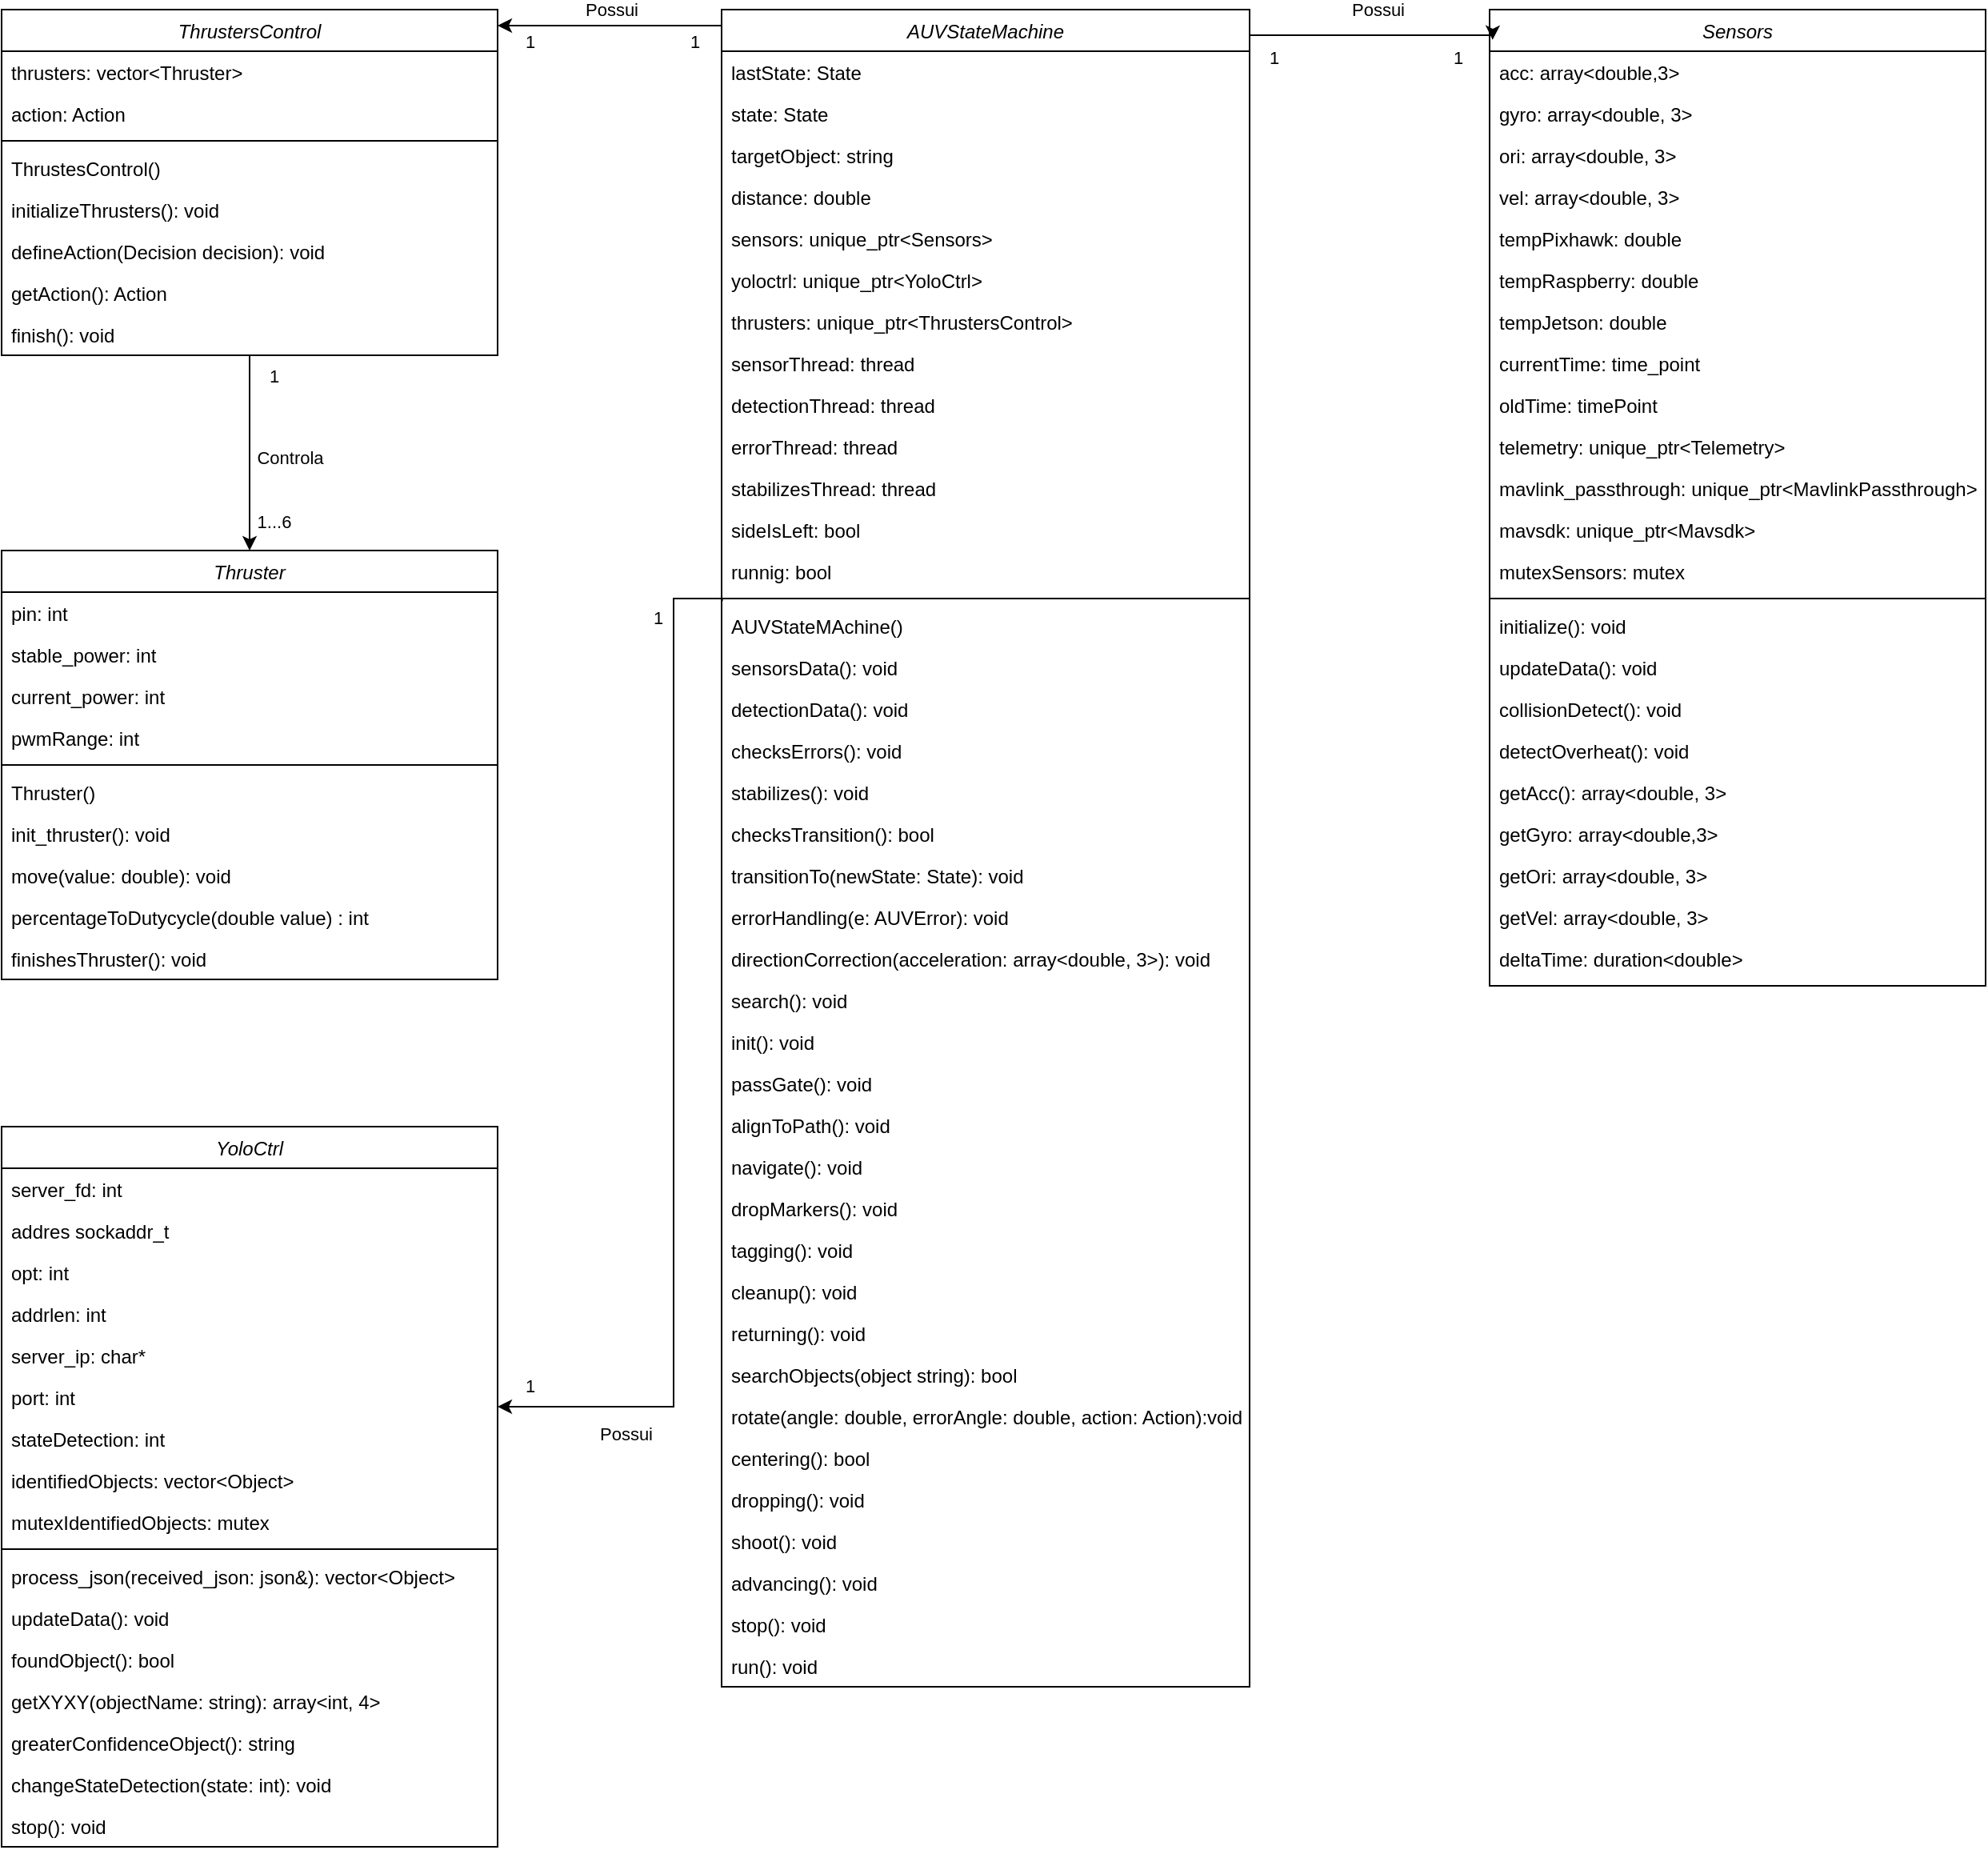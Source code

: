 <mxfile version="26.2.15">
  <diagram id="C5RBs43oDa-KdzZeNtuy" name="Page-1">
    <mxGraphModel dx="2574" dy="1162" grid="1" gridSize="10" guides="1" tooltips="1" connect="1" arrows="1" fold="1" page="1" pageScale="1" pageWidth="827" pageHeight="1169" math="0" shadow="0">
      <root>
        <mxCell id="WIyWlLk6GJQsqaUBKTNV-0" />
        <mxCell id="WIyWlLk6GJQsqaUBKTNV-1" parent="WIyWlLk6GJQsqaUBKTNV-0" />
        <mxCell id="ebI2x4qFgctwWanBgVVj-23" value="" style="edgeStyle=orthogonalEdgeStyle;rounded=0;orthogonalLoop=1;jettySize=auto;html=1;" parent="WIyWlLk6GJQsqaUBKTNV-1" source="zkfFHV4jXpPFQw0GAbJ--0" target="ebI2x4qFgctwWanBgVVj-1" edge="1">
          <mxGeometry relative="1" as="geometry">
            <Array as="points">
              <mxPoint x="160" y="130" />
              <mxPoint x="160" y="130" />
            </Array>
          </mxGeometry>
        </mxCell>
        <mxCell id="ebI2x4qFgctwWanBgVVj-61" value="1" style="edgeLabel;html=1;align=center;verticalAlign=middle;resizable=0;points=[];" parent="ebI2x4qFgctwWanBgVVj-23" vertex="1" connectable="0">
          <mxGeometry x="0.538" y="1" relative="1" as="geometry">
            <mxPoint x="-13" y="9" as="offset" />
          </mxGeometry>
        </mxCell>
        <mxCell id="ebI2x4qFgctwWanBgVVj-62" value="Possui" style="edgeLabel;html=1;align=center;verticalAlign=middle;resizable=0;points=[];" parent="ebI2x4qFgctwWanBgVVj-23" vertex="1" connectable="0">
          <mxGeometry x="-0.008" y="-3" relative="1" as="geometry">
            <mxPoint y="-7" as="offset" />
          </mxGeometry>
        </mxCell>
        <mxCell id="ebI2x4qFgctwWanBgVVj-63" value="1" style="edgeLabel;html=1;align=center;verticalAlign=middle;resizable=0;points=[];" parent="ebI2x4qFgctwWanBgVVj-23" vertex="1" connectable="0">
          <mxGeometry x="-0.748" y="2" relative="1" as="geometry">
            <mxPoint y="8" as="offset" />
          </mxGeometry>
        </mxCell>
        <mxCell id="ebI2x4qFgctwWanBgVVj-57" value="" style="edgeStyle=orthogonalEdgeStyle;rounded=0;orthogonalLoop=1;jettySize=auto;html=1;exitX=0.001;exitY=0.708;exitDx=0;exitDy=0;exitPerimeter=0;" parent="WIyWlLk6GJQsqaUBKTNV-1" source="zkfFHV4jXpPFQw0GAbJ--4" target="ebI2x4qFgctwWanBgVVj-35" edge="1">
          <mxGeometry relative="1" as="geometry">
            <mxPoint x="160" y="1070" as="sourcePoint" />
            <Array as="points">
              <mxPoint x="220" y="488" />
              <mxPoint x="190" y="488" />
              <mxPoint x="190" y="993" />
            </Array>
          </mxGeometry>
        </mxCell>
        <mxCell id="ebI2x4qFgctwWanBgVVj-71" value="Possui" style="edgeLabel;html=1;align=center;verticalAlign=middle;resizable=0;points=[];" parent="ebI2x4qFgctwWanBgVVj-57" vertex="1" connectable="0">
          <mxGeometry x="-0.067" y="2" relative="1" as="geometry">
            <mxPoint x="-32" y="252" as="offset" />
          </mxGeometry>
        </mxCell>
        <mxCell id="ebI2x4qFgctwWanBgVVj-72" value="1" style="edgeLabel;html=1;align=center;verticalAlign=middle;resizable=0;points=[];" parent="ebI2x4qFgctwWanBgVVj-57" vertex="1" connectable="0">
          <mxGeometry x="0.746" y="-2" relative="1" as="geometry">
            <mxPoint x="-62" y="-11" as="offset" />
          </mxGeometry>
        </mxCell>
        <mxCell id="ebI2x4qFgctwWanBgVVj-73" value="1" style="edgeLabel;html=1;align=center;verticalAlign=middle;resizable=0;points=[];" parent="ebI2x4qFgctwWanBgVVj-57" vertex="1" connectable="0">
          <mxGeometry x="-0.79" y="2" relative="1" as="geometry">
            <mxPoint x="-12" y="-24" as="offset" />
          </mxGeometry>
        </mxCell>
        <mxCell id="zkfFHV4jXpPFQw0GAbJ--0" value="AUVStateMachine" style="swimlane;fontStyle=2;align=center;verticalAlign=top;childLayout=stackLayout;horizontal=1;startSize=26;horizontalStack=0;resizeParent=1;resizeLast=0;collapsible=1;marginBottom=0;rounded=0;shadow=0;strokeWidth=1;" parent="WIyWlLk6GJQsqaUBKTNV-1" vertex="1">
          <mxGeometry x="220" y="120" width="330" height="1048" as="geometry">
            <mxRectangle x="220" y="120" width="160" height="26" as="alternateBounds" />
          </mxGeometry>
        </mxCell>
        <mxCell id="zkfFHV4jXpPFQw0GAbJ--1" value="lastState: State" style="text;align=left;verticalAlign=top;spacingLeft=4;spacingRight=4;overflow=hidden;rotatable=0;points=[[0,0.5],[1,0.5]];portConstraint=eastwest;" parent="zkfFHV4jXpPFQw0GAbJ--0" vertex="1">
          <mxGeometry y="26" width="330" height="26" as="geometry" />
        </mxCell>
        <mxCell id="zkfFHV4jXpPFQw0GAbJ--2" value="state: State" style="text;align=left;verticalAlign=top;spacingLeft=4;spacingRight=4;overflow=hidden;rotatable=0;points=[[0,0.5],[1,0.5]];portConstraint=eastwest;rounded=0;shadow=0;html=0;" parent="zkfFHV4jXpPFQw0GAbJ--0" vertex="1">
          <mxGeometry y="52" width="330" height="26" as="geometry" />
        </mxCell>
        <mxCell id="zkfFHV4jXpPFQw0GAbJ--3" value="targetObject: string" style="text;align=left;verticalAlign=top;spacingLeft=4;spacingRight=4;overflow=hidden;rotatable=0;points=[[0,0.5],[1,0.5]];portConstraint=eastwest;rounded=0;shadow=0;html=0;" parent="zkfFHV4jXpPFQw0GAbJ--0" vertex="1">
          <mxGeometry y="78" width="330" height="26" as="geometry" />
        </mxCell>
        <mxCell id="G3Oy-dpfTyaTn0ayx6UJ-1" value="distance: double" style="text;align=left;verticalAlign=top;spacingLeft=4;spacingRight=4;overflow=hidden;rotatable=0;points=[[0,0.5],[1,0.5]];portConstraint=eastwest;rounded=0;shadow=0;html=0;" parent="zkfFHV4jXpPFQw0GAbJ--0" vertex="1">
          <mxGeometry y="104" width="330" height="26" as="geometry" />
        </mxCell>
        <mxCell id="G3Oy-dpfTyaTn0ayx6UJ-2" value="sensors: unique_ptr&lt;Sensors&gt;" style="text;align=left;verticalAlign=top;spacingLeft=4;spacingRight=4;overflow=hidden;rotatable=0;points=[[0,0.5],[1,0.5]];portConstraint=eastwest;rounded=0;shadow=0;html=0;" parent="zkfFHV4jXpPFQw0GAbJ--0" vertex="1">
          <mxGeometry y="130" width="330" height="26" as="geometry" />
        </mxCell>
        <mxCell id="1hsObwtaQLXAqzyCAXtn-3" value="yoloctrl: unique_ptr&lt;YoloCtrl&gt;" style="text;align=left;verticalAlign=top;spacingLeft=4;spacingRight=4;overflow=hidden;rotatable=0;points=[[0,0.5],[1,0.5]];portConstraint=eastwest;rounded=0;shadow=0;html=0;" vertex="1" parent="zkfFHV4jXpPFQw0GAbJ--0">
          <mxGeometry y="156" width="330" height="26" as="geometry" />
        </mxCell>
        <mxCell id="G3Oy-dpfTyaTn0ayx6UJ-3" value="thrusters: unique_ptr&lt;ThrustersControl&gt;" style="text;align=left;verticalAlign=top;spacingLeft=4;spacingRight=4;overflow=hidden;rotatable=0;points=[[0,0.5],[1,0.5]];portConstraint=eastwest;rounded=0;shadow=0;html=0;" parent="zkfFHV4jXpPFQw0GAbJ--0" vertex="1">
          <mxGeometry y="182" width="330" height="26" as="geometry" />
        </mxCell>
        <mxCell id="G3Oy-dpfTyaTn0ayx6UJ-4" value="sensorThread: thread" style="text;align=left;verticalAlign=top;spacingLeft=4;spacingRight=4;overflow=hidden;rotatable=0;points=[[0,0.5],[1,0.5]];portConstraint=eastwest;rounded=0;shadow=0;html=0;" parent="zkfFHV4jXpPFQw0GAbJ--0" vertex="1">
          <mxGeometry y="208" width="330" height="26" as="geometry" />
        </mxCell>
        <mxCell id="1hsObwtaQLXAqzyCAXtn-4" value="detectionThread: thread" style="text;align=left;verticalAlign=top;spacingLeft=4;spacingRight=4;overflow=hidden;rotatable=0;points=[[0,0.5],[1,0.5]];portConstraint=eastwest;rounded=0;shadow=0;html=0;" vertex="1" parent="zkfFHV4jXpPFQw0GAbJ--0">
          <mxGeometry y="234" width="330" height="26" as="geometry" />
        </mxCell>
        <mxCell id="1hsObwtaQLXAqzyCAXtn-5" value="errorThread: thread" style="text;align=left;verticalAlign=top;spacingLeft=4;spacingRight=4;overflow=hidden;rotatable=0;points=[[0,0.5],[1,0.5]];portConstraint=eastwest;rounded=0;shadow=0;html=0;" vertex="1" parent="zkfFHV4jXpPFQw0GAbJ--0">
          <mxGeometry y="260" width="330" height="26" as="geometry" />
        </mxCell>
        <mxCell id="1hsObwtaQLXAqzyCAXtn-6" value="stabilizesThread: thread" style="text;align=left;verticalAlign=top;spacingLeft=4;spacingRight=4;overflow=hidden;rotatable=0;points=[[0,0.5],[1,0.5]];portConstraint=eastwest;rounded=0;shadow=0;html=0;" vertex="1" parent="zkfFHV4jXpPFQw0GAbJ--0">
          <mxGeometry y="286" width="330" height="26" as="geometry" />
        </mxCell>
        <mxCell id="1hsObwtaQLXAqzyCAXtn-7" value="sideIsLeft: bool" style="text;align=left;verticalAlign=top;spacingLeft=4;spacingRight=4;overflow=hidden;rotatable=0;points=[[0,0.5],[1,0.5]];portConstraint=eastwest;rounded=0;shadow=0;html=0;" vertex="1" parent="zkfFHV4jXpPFQw0GAbJ--0">
          <mxGeometry y="312" width="330" height="26" as="geometry" />
        </mxCell>
        <mxCell id="1hsObwtaQLXAqzyCAXtn-8" value="runnig: bool" style="text;align=left;verticalAlign=top;spacingLeft=4;spacingRight=4;overflow=hidden;rotatable=0;points=[[0,0.5],[1,0.5]];portConstraint=eastwest;rounded=0;shadow=0;html=0;" vertex="1" parent="zkfFHV4jXpPFQw0GAbJ--0">
          <mxGeometry y="338" width="330" height="26" as="geometry" />
        </mxCell>
        <mxCell id="zkfFHV4jXpPFQw0GAbJ--4" value="" style="line;html=1;strokeWidth=1;align=left;verticalAlign=middle;spacingTop=-1;spacingLeft=3;spacingRight=3;rotatable=0;labelPosition=right;points=[];portConstraint=eastwest;" parent="zkfFHV4jXpPFQw0GAbJ--0" vertex="1">
          <mxGeometry y="364" width="330" height="8" as="geometry" />
        </mxCell>
        <mxCell id="zkfFHV4jXpPFQw0GAbJ--5" value="AUVStateMAchine()" style="text;align=left;verticalAlign=top;spacingLeft=4;spacingRight=4;overflow=hidden;rotatable=0;points=[[0,0.5],[1,0.5]];portConstraint=eastwest;" parent="zkfFHV4jXpPFQw0GAbJ--0" vertex="1">
          <mxGeometry y="372" width="330" height="26" as="geometry" />
        </mxCell>
        <mxCell id="G3Oy-dpfTyaTn0ayx6UJ-5" value="sensorsData(): void" style="text;align=left;verticalAlign=top;spacingLeft=4;spacingRight=4;overflow=hidden;rotatable=0;points=[[0,0.5],[1,0.5]];portConstraint=eastwest;" parent="zkfFHV4jXpPFQw0GAbJ--0" vertex="1">
          <mxGeometry y="398" width="330" height="26" as="geometry" />
        </mxCell>
        <mxCell id="G3Oy-dpfTyaTn0ayx6UJ-7" value="detectionData(): void" style="text;align=left;verticalAlign=top;spacingLeft=4;spacingRight=4;overflow=hidden;rotatable=0;points=[[0,0.5],[1,0.5]];portConstraint=eastwest;" parent="zkfFHV4jXpPFQw0GAbJ--0" vertex="1">
          <mxGeometry y="424" width="330" height="26" as="geometry" />
        </mxCell>
        <mxCell id="G3Oy-dpfTyaTn0ayx6UJ-8" value="checksErrors(): void" style="text;align=left;verticalAlign=top;spacingLeft=4;spacingRight=4;overflow=hidden;rotatable=0;points=[[0,0.5],[1,0.5]];portConstraint=eastwest;" parent="zkfFHV4jXpPFQw0GAbJ--0" vertex="1">
          <mxGeometry y="450" width="330" height="26" as="geometry" />
        </mxCell>
        <mxCell id="G3Oy-dpfTyaTn0ayx6UJ-11" value="stabilizes(): void" style="text;align=left;verticalAlign=top;spacingLeft=4;spacingRight=4;overflow=hidden;rotatable=0;points=[[0,0.5],[1,0.5]];portConstraint=eastwest;" parent="zkfFHV4jXpPFQw0GAbJ--0" vertex="1">
          <mxGeometry y="476" width="330" height="26" as="geometry" />
        </mxCell>
        <mxCell id="G3Oy-dpfTyaTn0ayx6UJ-12" value="checksTransition(): bool" style="text;align=left;verticalAlign=top;spacingLeft=4;spacingRight=4;overflow=hidden;rotatable=0;points=[[0,0.5],[1,0.5]];portConstraint=eastwest;" parent="zkfFHV4jXpPFQw0GAbJ--0" vertex="1">
          <mxGeometry y="502" width="330" height="26" as="geometry" />
        </mxCell>
        <mxCell id="G3Oy-dpfTyaTn0ayx6UJ-6" value="transitionTo(newState: State): void" style="text;align=left;verticalAlign=top;spacingLeft=4;spacingRight=4;overflow=hidden;rotatable=0;points=[[0,0.5],[1,0.5]];portConstraint=eastwest;" parent="zkfFHV4jXpPFQw0GAbJ--0" vertex="1">
          <mxGeometry y="528" width="330" height="26" as="geometry" />
        </mxCell>
        <mxCell id="G3Oy-dpfTyaTn0ayx6UJ-9" value="errorHandling(e: AUVError): void" style="text;align=left;verticalAlign=top;spacingLeft=4;spacingRight=4;overflow=hidden;rotatable=0;points=[[0,0.5],[1,0.5]];portConstraint=eastwest;" parent="zkfFHV4jXpPFQw0GAbJ--0" vertex="1">
          <mxGeometry y="554" width="330" height="26" as="geometry" />
        </mxCell>
        <mxCell id="G3Oy-dpfTyaTn0ayx6UJ-10" value="directionCorrection(acceleration: array&lt;double, 3&gt;): void" style="text;align=left;verticalAlign=top;spacingLeft=4;spacingRight=4;overflow=hidden;rotatable=0;points=[[0,0.5],[1,0.5]];portConstraint=eastwest;" parent="zkfFHV4jXpPFQw0GAbJ--0" vertex="1">
          <mxGeometry y="580" width="330" height="26" as="geometry" />
        </mxCell>
        <mxCell id="G3Oy-dpfTyaTn0ayx6UJ-13" value="search(): void" style="text;align=left;verticalAlign=top;spacingLeft=4;spacingRight=4;overflow=hidden;rotatable=0;points=[[0,0.5],[1,0.5]];portConstraint=eastwest;" parent="zkfFHV4jXpPFQw0GAbJ--0" vertex="1">
          <mxGeometry y="606" width="330" height="26" as="geometry" />
        </mxCell>
        <mxCell id="G3Oy-dpfTyaTn0ayx6UJ-14" value="init(): void" style="text;align=left;verticalAlign=top;spacingLeft=4;spacingRight=4;overflow=hidden;rotatable=0;points=[[0,0.5],[1,0.5]];portConstraint=eastwest;" parent="zkfFHV4jXpPFQw0GAbJ--0" vertex="1">
          <mxGeometry y="632" width="330" height="26" as="geometry" />
        </mxCell>
        <mxCell id="G3Oy-dpfTyaTn0ayx6UJ-15" value="passGate(): void" style="text;align=left;verticalAlign=top;spacingLeft=4;spacingRight=4;overflow=hidden;rotatable=0;points=[[0,0.5],[1,0.5]];portConstraint=eastwest;" parent="zkfFHV4jXpPFQw0GAbJ--0" vertex="1">
          <mxGeometry y="658" width="330" height="26" as="geometry" />
        </mxCell>
        <mxCell id="G3Oy-dpfTyaTn0ayx6UJ-16" value="alignToPath(): void" style="text;align=left;verticalAlign=top;spacingLeft=4;spacingRight=4;overflow=hidden;rotatable=0;points=[[0,0.5],[1,0.5]];portConstraint=eastwest;" parent="zkfFHV4jXpPFQw0GAbJ--0" vertex="1">
          <mxGeometry y="684" width="330" height="26" as="geometry" />
        </mxCell>
        <mxCell id="1hsObwtaQLXAqzyCAXtn-9" value="navigate(): void" style="text;align=left;verticalAlign=top;spacingLeft=4;spacingRight=4;overflow=hidden;rotatable=0;points=[[0,0.5],[1,0.5]];portConstraint=eastwest;" vertex="1" parent="zkfFHV4jXpPFQw0GAbJ--0">
          <mxGeometry y="710" width="330" height="26" as="geometry" />
        </mxCell>
        <mxCell id="1hsObwtaQLXAqzyCAXtn-10" value="dropMarkers(): void" style="text;align=left;verticalAlign=top;spacingLeft=4;spacingRight=4;overflow=hidden;rotatable=0;points=[[0,0.5],[1,0.5]];portConstraint=eastwest;" vertex="1" parent="zkfFHV4jXpPFQw0GAbJ--0">
          <mxGeometry y="736" width="330" height="26" as="geometry" />
        </mxCell>
        <mxCell id="1hsObwtaQLXAqzyCAXtn-11" value="tagging(): void" style="text;align=left;verticalAlign=top;spacingLeft=4;spacingRight=4;overflow=hidden;rotatable=0;points=[[0,0.5],[1,0.5]];portConstraint=eastwest;" vertex="1" parent="zkfFHV4jXpPFQw0GAbJ--0">
          <mxGeometry y="762" width="330" height="26" as="geometry" />
        </mxCell>
        <mxCell id="1hsObwtaQLXAqzyCAXtn-12" value="cleanup(): void" style="text;align=left;verticalAlign=top;spacingLeft=4;spacingRight=4;overflow=hidden;rotatable=0;points=[[0,0.5],[1,0.5]];portConstraint=eastwest;" vertex="1" parent="zkfFHV4jXpPFQw0GAbJ--0">
          <mxGeometry y="788" width="330" height="26" as="geometry" />
        </mxCell>
        <mxCell id="1hsObwtaQLXAqzyCAXtn-13" value="returning(): void" style="text;align=left;verticalAlign=top;spacingLeft=4;spacingRight=4;overflow=hidden;rotatable=0;points=[[0,0.5],[1,0.5]];portConstraint=eastwest;" vertex="1" parent="zkfFHV4jXpPFQw0GAbJ--0">
          <mxGeometry y="814" width="330" height="26" as="geometry" />
        </mxCell>
        <mxCell id="1hsObwtaQLXAqzyCAXtn-14" value="searchObjects(object string): bool" style="text;align=left;verticalAlign=top;spacingLeft=4;spacingRight=4;overflow=hidden;rotatable=0;points=[[0,0.5],[1,0.5]];portConstraint=eastwest;" vertex="1" parent="zkfFHV4jXpPFQw0GAbJ--0">
          <mxGeometry y="840" width="330" height="26" as="geometry" />
        </mxCell>
        <mxCell id="1hsObwtaQLXAqzyCAXtn-15" value="rotate(angle: double, errorAngle: double, action: Action):void" style="text;align=left;verticalAlign=top;spacingLeft=4;spacingRight=4;overflow=hidden;rotatable=0;points=[[0,0.5],[1,0.5]];portConstraint=eastwest;" vertex="1" parent="zkfFHV4jXpPFQw0GAbJ--0">
          <mxGeometry y="866" width="330" height="26" as="geometry" />
        </mxCell>
        <mxCell id="1hsObwtaQLXAqzyCAXtn-16" value="centering(): bool" style="text;align=left;verticalAlign=top;spacingLeft=4;spacingRight=4;overflow=hidden;rotatable=0;points=[[0,0.5],[1,0.5]];portConstraint=eastwest;" vertex="1" parent="zkfFHV4jXpPFQw0GAbJ--0">
          <mxGeometry y="892" width="330" height="26" as="geometry" />
        </mxCell>
        <mxCell id="1hsObwtaQLXAqzyCAXtn-17" value="dropping(): void" style="text;align=left;verticalAlign=top;spacingLeft=4;spacingRight=4;overflow=hidden;rotatable=0;points=[[0,0.5],[1,0.5]];portConstraint=eastwest;" vertex="1" parent="zkfFHV4jXpPFQw0GAbJ--0">
          <mxGeometry y="918" width="330" height="26" as="geometry" />
        </mxCell>
        <mxCell id="1hsObwtaQLXAqzyCAXtn-18" value="shoot(): void" style="text;align=left;verticalAlign=top;spacingLeft=4;spacingRight=4;overflow=hidden;rotatable=0;points=[[0,0.5],[1,0.5]];portConstraint=eastwest;" vertex="1" parent="zkfFHV4jXpPFQw0GAbJ--0">
          <mxGeometry y="944" width="330" height="26" as="geometry" />
        </mxCell>
        <mxCell id="1hsObwtaQLXAqzyCAXtn-19" value="advancing(): void" style="text;align=left;verticalAlign=top;spacingLeft=4;spacingRight=4;overflow=hidden;rotatable=0;points=[[0,0.5],[1,0.5]];portConstraint=eastwest;" vertex="1" parent="zkfFHV4jXpPFQw0GAbJ--0">
          <mxGeometry y="970" width="330" height="26" as="geometry" />
        </mxCell>
        <mxCell id="1hsObwtaQLXAqzyCAXtn-20" value="stop(): void" style="text;align=left;verticalAlign=top;spacingLeft=4;spacingRight=4;overflow=hidden;rotatable=0;points=[[0,0.5],[1,0.5]];portConstraint=eastwest;" vertex="1" parent="zkfFHV4jXpPFQw0GAbJ--0">
          <mxGeometry y="996" width="330" height="26" as="geometry" />
        </mxCell>
        <mxCell id="1hsObwtaQLXAqzyCAXtn-21" value="run(): void" style="text;align=left;verticalAlign=top;spacingLeft=4;spacingRight=4;overflow=hidden;rotatable=0;points=[[0,0.5],[1,0.5]];portConstraint=eastwest;" vertex="1" parent="zkfFHV4jXpPFQw0GAbJ--0">
          <mxGeometry y="1022" width="330" height="26" as="geometry" />
        </mxCell>
        <mxCell id="G3Oy-dpfTyaTn0ayx6UJ-17" value="Sensors" style="swimlane;fontStyle=2;align=center;verticalAlign=top;childLayout=stackLayout;horizontal=1;startSize=26;horizontalStack=0;resizeParent=1;resizeLast=0;collapsible=1;marginBottom=0;rounded=0;shadow=0;strokeWidth=1;" parent="WIyWlLk6GJQsqaUBKTNV-1" vertex="1">
          <mxGeometry x="700" y="120" width="310" height="610" as="geometry">
            <mxRectangle x="220" y="120" width="160" height="26" as="alternateBounds" />
          </mxGeometry>
        </mxCell>
        <mxCell id="G3Oy-dpfTyaTn0ayx6UJ-18" value="acc: array&lt;double,3&gt;" style="text;align=left;verticalAlign=top;spacingLeft=4;spacingRight=4;overflow=hidden;rotatable=0;points=[[0,0.5],[1,0.5]];portConstraint=eastwest;" parent="G3Oy-dpfTyaTn0ayx6UJ-17" vertex="1">
          <mxGeometry y="26" width="310" height="26" as="geometry" />
        </mxCell>
        <mxCell id="G3Oy-dpfTyaTn0ayx6UJ-19" value="gyro: array&lt;double, 3&gt;" style="text;align=left;verticalAlign=top;spacingLeft=4;spacingRight=4;overflow=hidden;rotatable=0;points=[[0,0.5],[1,0.5]];portConstraint=eastwest;rounded=0;shadow=0;html=0;" parent="G3Oy-dpfTyaTn0ayx6UJ-17" vertex="1">
          <mxGeometry y="52" width="310" height="26" as="geometry" />
        </mxCell>
        <mxCell id="G3Oy-dpfTyaTn0ayx6UJ-20" value="ori: array&lt;double, 3&gt;" style="text;align=left;verticalAlign=top;spacingLeft=4;spacingRight=4;overflow=hidden;rotatable=0;points=[[0,0.5],[1,0.5]];portConstraint=eastwest;rounded=0;shadow=0;html=0;" parent="G3Oy-dpfTyaTn0ayx6UJ-17" vertex="1">
          <mxGeometry y="78" width="310" height="26" as="geometry" />
        </mxCell>
        <mxCell id="G3Oy-dpfTyaTn0ayx6UJ-21" value="vel: array&lt;double, 3&gt;" style="text;align=left;verticalAlign=top;spacingLeft=4;spacingRight=4;overflow=hidden;rotatable=0;points=[[0,0.5],[1,0.5]];portConstraint=eastwest;rounded=0;shadow=0;html=0;" parent="G3Oy-dpfTyaTn0ayx6UJ-17" vertex="1">
          <mxGeometry y="104" width="310" height="26" as="geometry" />
        </mxCell>
        <mxCell id="G3Oy-dpfTyaTn0ayx6UJ-22" value="tempPixhawk: double" style="text;align=left;verticalAlign=top;spacingLeft=4;spacingRight=4;overflow=hidden;rotatable=0;points=[[0,0.5],[1,0.5]];portConstraint=eastwest;rounded=0;shadow=0;html=0;" parent="G3Oy-dpfTyaTn0ayx6UJ-17" vertex="1">
          <mxGeometry y="130" width="310" height="26" as="geometry" />
        </mxCell>
        <mxCell id="G3Oy-dpfTyaTn0ayx6UJ-23" value="tempRaspberry: double" style="text;align=left;verticalAlign=top;spacingLeft=4;spacingRight=4;overflow=hidden;rotatable=0;points=[[0,0.5],[1,0.5]];portConstraint=eastwest;rounded=0;shadow=0;html=0;" parent="G3Oy-dpfTyaTn0ayx6UJ-17" vertex="1">
          <mxGeometry y="156" width="310" height="26" as="geometry" />
        </mxCell>
        <mxCell id="G3Oy-dpfTyaTn0ayx6UJ-24" value="tempJetson: double" style="text;align=left;verticalAlign=top;spacingLeft=4;spacingRight=4;overflow=hidden;rotatable=0;points=[[0,0.5],[1,0.5]];portConstraint=eastwest;rounded=0;shadow=0;html=0;" parent="G3Oy-dpfTyaTn0ayx6UJ-17" vertex="1">
          <mxGeometry y="182" width="310" height="26" as="geometry" />
        </mxCell>
        <mxCell id="G3Oy-dpfTyaTn0ayx6UJ-39" value="currentTime: time_point" style="text;align=left;verticalAlign=top;spacingLeft=4;spacingRight=4;overflow=hidden;rotatable=0;points=[[0,0.5],[1,0.5]];portConstraint=eastwest;rounded=0;shadow=0;html=0;" parent="G3Oy-dpfTyaTn0ayx6UJ-17" vertex="1">
          <mxGeometry y="208" width="310" height="26" as="geometry" />
        </mxCell>
        <mxCell id="G3Oy-dpfTyaTn0ayx6UJ-40" value="oldTime: timePoint" style="text;align=left;verticalAlign=top;spacingLeft=4;spacingRight=4;overflow=hidden;rotatable=0;points=[[0,0.5],[1,0.5]];portConstraint=eastwest;rounded=0;shadow=0;html=0;" parent="G3Oy-dpfTyaTn0ayx6UJ-17" vertex="1">
          <mxGeometry y="234" width="310" height="26" as="geometry" />
        </mxCell>
        <mxCell id="1hsObwtaQLXAqzyCAXtn-27" value="telemetry: unique_ptr&lt;Telemetry&gt;" style="text;align=left;verticalAlign=top;spacingLeft=4;spacingRight=4;overflow=hidden;rotatable=0;points=[[0,0.5],[1,0.5]];portConstraint=eastwest;rounded=0;shadow=0;html=0;" vertex="1" parent="G3Oy-dpfTyaTn0ayx6UJ-17">
          <mxGeometry y="260" width="310" height="26" as="geometry" />
        </mxCell>
        <mxCell id="1hsObwtaQLXAqzyCAXtn-28" value="mavlink_passthrough: unique_ptr&lt;MavlinkPassthrough&gt;" style="text;align=left;verticalAlign=top;spacingLeft=4;spacingRight=4;overflow=hidden;rotatable=0;points=[[0,0.5],[1,0.5]];portConstraint=eastwest;rounded=0;shadow=0;html=0;" vertex="1" parent="G3Oy-dpfTyaTn0ayx6UJ-17">
          <mxGeometry y="286" width="310" height="26" as="geometry" />
        </mxCell>
        <mxCell id="1hsObwtaQLXAqzyCAXtn-29" value="mavsdk: unique_ptr&lt;Mavsdk&gt;" style="text;align=left;verticalAlign=top;spacingLeft=4;spacingRight=4;overflow=hidden;rotatable=0;points=[[0,0.5],[1,0.5]];portConstraint=eastwest;rounded=0;shadow=0;html=0;" vertex="1" parent="G3Oy-dpfTyaTn0ayx6UJ-17">
          <mxGeometry y="312" width="310" height="26" as="geometry" />
        </mxCell>
        <mxCell id="1hsObwtaQLXAqzyCAXtn-30" value="mutexSensors: mutex" style="text;align=left;verticalAlign=top;spacingLeft=4;spacingRight=4;overflow=hidden;rotatable=0;points=[[0,0.5],[1,0.5]];portConstraint=eastwest;rounded=0;shadow=0;html=0;" vertex="1" parent="G3Oy-dpfTyaTn0ayx6UJ-17">
          <mxGeometry y="338" width="310" height="26" as="geometry" />
        </mxCell>
        <mxCell id="G3Oy-dpfTyaTn0ayx6UJ-25" value="" style="line;html=1;strokeWidth=1;align=left;verticalAlign=middle;spacingTop=-1;spacingLeft=3;spacingRight=3;rotatable=0;labelPosition=right;points=[];portConstraint=eastwest;" parent="G3Oy-dpfTyaTn0ayx6UJ-17" vertex="1">
          <mxGeometry y="364" width="310" height="8" as="geometry" />
        </mxCell>
        <mxCell id="G3Oy-dpfTyaTn0ayx6UJ-26" value="initialize(): void" style="text;align=left;verticalAlign=top;spacingLeft=4;spacingRight=4;overflow=hidden;rotatable=0;points=[[0,0.5],[1,0.5]];portConstraint=eastwest;" parent="G3Oy-dpfTyaTn0ayx6UJ-17" vertex="1">
          <mxGeometry y="372" width="310" height="26" as="geometry" />
        </mxCell>
        <mxCell id="G3Oy-dpfTyaTn0ayx6UJ-27" value="updateData(): void" style="text;align=left;verticalAlign=top;spacingLeft=4;spacingRight=4;overflow=hidden;rotatable=0;points=[[0,0.5],[1,0.5]];portConstraint=eastwest;" parent="G3Oy-dpfTyaTn0ayx6UJ-17" vertex="1">
          <mxGeometry y="398" width="310" height="26" as="geometry" />
        </mxCell>
        <mxCell id="G3Oy-dpfTyaTn0ayx6UJ-28" value="collisionDetect(): void" style="text;align=left;verticalAlign=top;spacingLeft=4;spacingRight=4;overflow=hidden;rotatable=0;points=[[0,0.5],[1,0.5]];portConstraint=eastwest;" parent="G3Oy-dpfTyaTn0ayx6UJ-17" vertex="1">
          <mxGeometry y="424" width="310" height="26" as="geometry" />
        </mxCell>
        <mxCell id="G3Oy-dpfTyaTn0ayx6UJ-29" value="detectOverheat(): void" style="text;align=left;verticalAlign=top;spacingLeft=4;spacingRight=4;overflow=hidden;rotatable=0;points=[[0,0.5],[1,0.5]];portConstraint=eastwest;" parent="G3Oy-dpfTyaTn0ayx6UJ-17" vertex="1">
          <mxGeometry y="450" width="310" height="26" as="geometry" />
        </mxCell>
        <mxCell id="G3Oy-dpfTyaTn0ayx6UJ-30" value="getAcc(): array&lt;double, 3&gt;" style="text;align=left;verticalAlign=top;spacingLeft=4;spacingRight=4;overflow=hidden;rotatable=0;points=[[0,0.5],[1,0.5]];portConstraint=eastwest;" parent="G3Oy-dpfTyaTn0ayx6UJ-17" vertex="1">
          <mxGeometry y="476" width="310" height="26" as="geometry" />
        </mxCell>
        <mxCell id="G3Oy-dpfTyaTn0ayx6UJ-31" value="getGyro: array&lt;double,3&gt;" style="text;align=left;verticalAlign=top;spacingLeft=4;spacingRight=4;overflow=hidden;rotatable=0;points=[[0,0.5],[1,0.5]];portConstraint=eastwest;" parent="G3Oy-dpfTyaTn0ayx6UJ-17" vertex="1">
          <mxGeometry y="502" width="310" height="26" as="geometry" />
        </mxCell>
        <mxCell id="G3Oy-dpfTyaTn0ayx6UJ-32" value="getOri: array&lt;double, 3&gt;" style="text;align=left;verticalAlign=top;spacingLeft=4;spacingRight=4;overflow=hidden;rotatable=0;points=[[0,0.5],[1,0.5]];portConstraint=eastwest;" parent="G3Oy-dpfTyaTn0ayx6UJ-17" vertex="1">
          <mxGeometry y="528" width="310" height="26" as="geometry" />
        </mxCell>
        <mxCell id="G3Oy-dpfTyaTn0ayx6UJ-33" value="getVel: array&lt;double, 3&gt;" style="text;align=left;verticalAlign=top;spacingLeft=4;spacingRight=4;overflow=hidden;rotatable=0;points=[[0,0.5],[1,0.5]];portConstraint=eastwest;" parent="G3Oy-dpfTyaTn0ayx6UJ-17" vertex="1">
          <mxGeometry y="554" width="310" height="26" as="geometry" />
        </mxCell>
        <mxCell id="G3Oy-dpfTyaTn0ayx6UJ-34" value="deltaTime: duration&lt;double&gt;" style="text;align=left;verticalAlign=top;spacingLeft=4;spacingRight=4;overflow=hidden;rotatable=0;points=[[0,0.5],[1,0.5]];portConstraint=eastwest;" parent="G3Oy-dpfTyaTn0ayx6UJ-17" vertex="1">
          <mxGeometry y="580" width="310" height="26" as="geometry" />
        </mxCell>
        <mxCell id="ebI2x4qFgctwWanBgVVj-31" value="" style="edgeStyle=orthogonalEdgeStyle;rounded=0;orthogonalLoop=1;jettySize=auto;html=1;" parent="WIyWlLk6GJQsqaUBKTNV-1" source="ebI2x4qFgctwWanBgVVj-1" target="ebI2x4qFgctwWanBgVVj-24" edge="1">
          <mxGeometry relative="1" as="geometry" />
        </mxCell>
        <mxCell id="ebI2x4qFgctwWanBgVVj-64" value="Controla" style="edgeLabel;html=1;align=center;verticalAlign=middle;resizable=0;points=[];" parent="ebI2x4qFgctwWanBgVVj-31" vertex="1" connectable="0">
          <mxGeometry x="-0.065" y="4" relative="1" as="geometry">
            <mxPoint x="21" y="7" as="offset" />
          </mxGeometry>
        </mxCell>
        <mxCell id="ebI2x4qFgctwWanBgVVj-66" value="1...6" style="edgeLabel;html=1;align=center;verticalAlign=middle;resizable=0;points=[];" parent="ebI2x4qFgctwWanBgVVj-31" vertex="1" connectable="0">
          <mxGeometry x="0.574" relative="1" as="geometry">
            <mxPoint x="15" y="8" as="offset" />
          </mxGeometry>
        </mxCell>
        <mxCell id="ebI2x4qFgctwWanBgVVj-67" value="1" style="edgeLabel;html=1;align=center;verticalAlign=middle;resizable=0;points=[];" parent="ebI2x4qFgctwWanBgVVj-31" vertex="1" connectable="0">
          <mxGeometry x="-0.79" y="-1" relative="1" as="geometry">
            <mxPoint x="16" as="offset" />
          </mxGeometry>
        </mxCell>
        <mxCell id="ebI2x4qFgctwWanBgVVj-1" value="ThrustersControl" style="swimlane;fontStyle=2;align=center;verticalAlign=top;childLayout=stackLayout;horizontal=1;startSize=26;horizontalStack=0;resizeParent=1;resizeLast=0;collapsible=1;marginBottom=0;rounded=0;shadow=0;strokeWidth=1;" parent="WIyWlLk6GJQsqaUBKTNV-1" vertex="1">
          <mxGeometry x="-230" y="120" width="310" height="216" as="geometry">
            <mxRectangle x="220" y="120" width="160" height="26" as="alternateBounds" />
          </mxGeometry>
        </mxCell>
        <mxCell id="ebI2x4qFgctwWanBgVVj-2" value="thrusters: vector&lt;Thruster&gt;" style="text;align=left;verticalAlign=top;spacingLeft=4;spacingRight=4;overflow=hidden;rotatable=0;points=[[0,0.5],[1,0.5]];portConstraint=eastwest;" parent="ebI2x4qFgctwWanBgVVj-1" vertex="1">
          <mxGeometry y="26" width="310" height="26" as="geometry" />
        </mxCell>
        <mxCell id="ebI2x4qFgctwWanBgVVj-3" value="action: Action" style="text;align=left;verticalAlign=top;spacingLeft=4;spacingRight=4;overflow=hidden;rotatable=0;points=[[0,0.5],[1,0.5]];portConstraint=eastwest;rounded=0;shadow=0;html=0;" parent="ebI2x4qFgctwWanBgVVj-1" vertex="1">
          <mxGeometry y="52" width="310" height="26" as="geometry" />
        </mxCell>
        <mxCell id="ebI2x4qFgctwWanBgVVj-9" value="" style="line;html=1;strokeWidth=1;align=left;verticalAlign=middle;spacingTop=-1;spacingLeft=3;spacingRight=3;rotatable=0;labelPosition=right;points=[];portConstraint=eastwest;" parent="ebI2x4qFgctwWanBgVVj-1" vertex="1">
          <mxGeometry y="78" width="310" height="8" as="geometry" />
        </mxCell>
        <mxCell id="ebI2x4qFgctwWanBgVVj-10" value="ThrustesControl()" style="text;align=left;verticalAlign=top;spacingLeft=4;spacingRight=4;overflow=hidden;rotatable=0;points=[[0,0.5],[1,0.5]];portConstraint=eastwest;" parent="ebI2x4qFgctwWanBgVVj-1" vertex="1">
          <mxGeometry y="86" width="310" height="26" as="geometry" />
        </mxCell>
        <mxCell id="ebI2x4qFgctwWanBgVVj-11" value="initializeThrusters(): void" style="text;align=left;verticalAlign=top;spacingLeft=4;spacingRight=4;overflow=hidden;rotatable=0;points=[[0,0.5],[1,0.5]];portConstraint=eastwest;" parent="ebI2x4qFgctwWanBgVVj-1" vertex="1">
          <mxGeometry y="112" width="310" height="26" as="geometry" />
        </mxCell>
        <mxCell id="ebI2x4qFgctwWanBgVVj-12" value="defineAction(Decision decision): void" style="text;align=left;verticalAlign=top;spacingLeft=4;spacingRight=4;overflow=hidden;rotatable=0;points=[[0,0.5],[1,0.5]];portConstraint=eastwest;" parent="ebI2x4qFgctwWanBgVVj-1" vertex="1">
          <mxGeometry y="138" width="310" height="26" as="geometry" />
        </mxCell>
        <mxCell id="1hsObwtaQLXAqzyCAXtn-0" value="getAction(): Action" style="text;align=left;verticalAlign=top;spacingLeft=4;spacingRight=4;overflow=hidden;rotatable=0;points=[[0,0.5],[1,0.5]];portConstraint=eastwest;" vertex="1" parent="ebI2x4qFgctwWanBgVVj-1">
          <mxGeometry y="164" width="310" height="26" as="geometry" />
        </mxCell>
        <mxCell id="1hsObwtaQLXAqzyCAXtn-1" value="finish(): void" style="text;align=left;verticalAlign=top;spacingLeft=4;spacingRight=4;overflow=hidden;rotatable=0;points=[[0,0.5],[1,0.5]];portConstraint=eastwest;" vertex="1" parent="ebI2x4qFgctwWanBgVVj-1">
          <mxGeometry y="190" width="310" height="26" as="geometry" />
        </mxCell>
        <mxCell id="ebI2x4qFgctwWanBgVVj-24" value="Thruster" style="swimlane;fontStyle=2;align=center;verticalAlign=top;childLayout=stackLayout;horizontal=1;startSize=26;horizontalStack=0;resizeParent=1;resizeLast=0;collapsible=1;marginBottom=0;rounded=0;shadow=0;strokeWidth=1;" parent="WIyWlLk6GJQsqaUBKTNV-1" vertex="1">
          <mxGeometry x="-230" y="458" width="310" height="268" as="geometry">
            <mxRectangle x="220" y="120" width="160" height="26" as="alternateBounds" />
          </mxGeometry>
        </mxCell>
        <mxCell id="ebI2x4qFgctwWanBgVVj-25" value="pin: int" style="text;align=left;verticalAlign=top;spacingLeft=4;spacingRight=4;overflow=hidden;rotatable=0;points=[[0,0.5],[1,0.5]];portConstraint=eastwest;" parent="ebI2x4qFgctwWanBgVVj-24" vertex="1">
          <mxGeometry y="26" width="310" height="26" as="geometry" />
        </mxCell>
        <mxCell id="ebI2x4qFgctwWanBgVVj-26" value="stable_power: int" style="text;align=left;verticalAlign=top;spacingLeft=4;spacingRight=4;overflow=hidden;rotatable=0;points=[[0,0.5],[1,0.5]];portConstraint=eastwest;rounded=0;shadow=0;html=0;" parent="ebI2x4qFgctwWanBgVVj-24" vertex="1">
          <mxGeometry y="52" width="310" height="26" as="geometry" />
        </mxCell>
        <mxCell id="ebI2x4qFgctwWanBgVVj-32" value="current_power: int" style="text;align=left;verticalAlign=top;spacingLeft=4;spacingRight=4;overflow=hidden;rotatable=0;points=[[0,0.5],[1,0.5]];portConstraint=eastwest;rounded=0;shadow=0;html=0;" parent="ebI2x4qFgctwWanBgVVj-24" vertex="1">
          <mxGeometry y="78" width="310" height="26" as="geometry" />
        </mxCell>
        <mxCell id="ebI2x4qFgctwWanBgVVj-33" value="pwmRange: int" style="text;align=left;verticalAlign=top;spacingLeft=4;spacingRight=4;overflow=hidden;rotatable=0;points=[[0,0.5],[1,0.5]];portConstraint=eastwest;rounded=0;shadow=0;html=0;" parent="ebI2x4qFgctwWanBgVVj-24" vertex="1">
          <mxGeometry y="104" width="310" height="26" as="geometry" />
        </mxCell>
        <mxCell id="ebI2x4qFgctwWanBgVVj-27" value="" style="line;html=1;strokeWidth=1;align=left;verticalAlign=middle;spacingTop=-1;spacingLeft=3;spacingRight=3;rotatable=0;labelPosition=right;points=[];portConstraint=eastwest;" parent="ebI2x4qFgctwWanBgVVj-24" vertex="1">
          <mxGeometry y="130" width="310" height="8" as="geometry" />
        </mxCell>
        <mxCell id="1hsObwtaQLXAqzyCAXtn-2" value="Thruster()" style="text;align=left;verticalAlign=top;spacingLeft=4;spacingRight=4;overflow=hidden;rotatable=0;points=[[0,0.5],[1,0.5]];portConstraint=eastwest;" vertex="1" parent="ebI2x4qFgctwWanBgVVj-24">
          <mxGeometry y="138" width="310" height="26" as="geometry" />
        </mxCell>
        <mxCell id="ebI2x4qFgctwWanBgVVj-28" value="init_thruster(): void" style="text;align=left;verticalAlign=top;spacingLeft=4;spacingRight=4;overflow=hidden;rotatable=0;points=[[0,0.5],[1,0.5]];portConstraint=eastwest;" parent="ebI2x4qFgctwWanBgVVj-24" vertex="1">
          <mxGeometry y="164" width="310" height="26" as="geometry" />
        </mxCell>
        <mxCell id="ebI2x4qFgctwWanBgVVj-29" value="move(value: double): void" style="text;align=left;verticalAlign=top;spacingLeft=4;spacingRight=4;overflow=hidden;rotatable=0;points=[[0,0.5],[1,0.5]];portConstraint=eastwest;" parent="ebI2x4qFgctwWanBgVVj-24" vertex="1">
          <mxGeometry y="190" width="310" height="26" as="geometry" />
        </mxCell>
        <mxCell id="ebI2x4qFgctwWanBgVVj-30" value="percentageToDutycycle(double value) : int" style="text;align=left;verticalAlign=top;spacingLeft=4;spacingRight=4;overflow=hidden;rotatable=0;points=[[0,0.5],[1,0.5]];portConstraint=eastwest;" parent="ebI2x4qFgctwWanBgVVj-24" vertex="1">
          <mxGeometry y="216" width="310" height="26" as="geometry" />
        </mxCell>
        <mxCell id="ebI2x4qFgctwWanBgVVj-34" value="finishesThruster(): void" style="text;align=left;verticalAlign=top;spacingLeft=4;spacingRight=4;overflow=hidden;rotatable=0;points=[[0,0.5],[1,0.5]];portConstraint=eastwest;" parent="ebI2x4qFgctwWanBgVVj-24" vertex="1">
          <mxGeometry y="242" width="310" height="26" as="geometry" />
        </mxCell>
        <mxCell id="ebI2x4qFgctwWanBgVVj-35" value="YoloCtrl" style="swimlane;fontStyle=2;align=center;verticalAlign=top;childLayout=stackLayout;horizontal=1;startSize=26;horizontalStack=0;resizeParent=1;resizeLast=0;collapsible=1;marginBottom=0;rounded=0;shadow=0;strokeWidth=1;" parent="WIyWlLk6GJQsqaUBKTNV-1" vertex="1">
          <mxGeometry x="-230" y="818" width="310" height="450" as="geometry">
            <mxRectangle x="220" y="120" width="160" height="26" as="alternateBounds" />
          </mxGeometry>
        </mxCell>
        <mxCell id="ebI2x4qFgctwWanBgVVj-36" value="server_fd: int" style="text;align=left;verticalAlign=top;spacingLeft=4;spacingRight=4;overflow=hidden;rotatable=0;points=[[0,0.5],[1,0.5]];portConstraint=eastwest;" parent="ebI2x4qFgctwWanBgVVj-35" vertex="1">
          <mxGeometry y="26" width="310" height="26" as="geometry" />
        </mxCell>
        <mxCell id="1hsObwtaQLXAqzyCAXtn-22" value="addres sockaddr_t" style="text;align=left;verticalAlign=top;spacingLeft=4;spacingRight=4;overflow=hidden;rotatable=0;points=[[0,0.5],[1,0.5]];portConstraint=eastwest;" vertex="1" parent="ebI2x4qFgctwWanBgVVj-35">
          <mxGeometry y="52" width="310" height="26" as="geometry" />
        </mxCell>
        <mxCell id="ebI2x4qFgctwWanBgVVj-37" value="opt: int" style="text;align=left;verticalAlign=top;spacingLeft=4;spacingRight=4;overflow=hidden;rotatable=0;points=[[0,0.5],[1,0.5]];portConstraint=eastwest;rounded=0;shadow=0;html=0;" parent="ebI2x4qFgctwWanBgVVj-35" vertex="1">
          <mxGeometry y="78" width="310" height="26" as="geometry" />
        </mxCell>
        <mxCell id="ebI2x4qFgctwWanBgVVj-38" value="addrlen: int" style="text;align=left;verticalAlign=top;spacingLeft=4;spacingRight=4;overflow=hidden;rotatable=0;points=[[0,0.5],[1,0.5]];portConstraint=eastwest;rounded=0;shadow=0;html=0;" parent="ebI2x4qFgctwWanBgVVj-35" vertex="1">
          <mxGeometry y="104" width="310" height="26" as="geometry" />
        </mxCell>
        <mxCell id="ebI2x4qFgctwWanBgVVj-39" value="server_ip: char*" style="text;align=left;verticalAlign=top;spacingLeft=4;spacingRight=4;overflow=hidden;rotatable=0;points=[[0,0.5],[1,0.5]];portConstraint=eastwest;rounded=0;shadow=0;html=0;" parent="ebI2x4qFgctwWanBgVVj-35" vertex="1">
          <mxGeometry y="130" width="310" height="26" as="geometry" />
        </mxCell>
        <mxCell id="ebI2x4qFgctwWanBgVVj-40" value="port: int" style="text;align=left;verticalAlign=top;spacingLeft=4;spacingRight=4;overflow=hidden;rotatable=0;points=[[0,0.5],[1,0.5]];portConstraint=eastwest;rounded=0;shadow=0;html=0;" parent="ebI2x4qFgctwWanBgVVj-35" vertex="1">
          <mxGeometry y="156" width="310" height="26" as="geometry" />
        </mxCell>
        <mxCell id="ebI2x4qFgctwWanBgVVj-41" value="stateDetection: int" style="text;align=left;verticalAlign=top;spacingLeft=4;spacingRight=4;overflow=hidden;rotatable=0;points=[[0,0.5],[1,0.5]];portConstraint=eastwest;rounded=0;shadow=0;html=0;" parent="ebI2x4qFgctwWanBgVVj-35" vertex="1">
          <mxGeometry y="182" width="310" height="26" as="geometry" />
        </mxCell>
        <mxCell id="1hsObwtaQLXAqzyCAXtn-24" value="identifiedObjects: vector&lt;Object&gt;" style="text;align=left;verticalAlign=top;spacingLeft=4;spacingRight=4;overflow=hidden;rotatable=0;points=[[0,0.5],[1,0.5]];portConstraint=eastwest;rounded=0;shadow=0;html=0;" vertex="1" parent="ebI2x4qFgctwWanBgVVj-35">
          <mxGeometry y="208" width="310" height="26" as="geometry" />
        </mxCell>
        <mxCell id="1hsObwtaQLXAqzyCAXtn-25" value="mutexIdentifiedObjects: mutex" style="text;align=left;verticalAlign=top;spacingLeft=4;spacingRight=4;overflow=hidden;rotatable=0;points=[[0,0.5],[1,0.5]];portConstraint=eastwest;rounded=0;shadow=0;html=0;" vertex="1" parent="ebI2x4qFgctwWanBgVVj-35">
          <mxGeometry y="234" width="310" height="26" as="geometry" />
        </mxCell>
        <mxCell id="ebI2x4qFgctwWanBgVVj-43" value="" style="line;html=1;strokeWidth=1;align=left;verticalAlign=middle;spacingTop=-1;spacingLeft=3;spacingRight=3;rotatable=0;labelPosition=right;points=[];portConstraint=eastwest;" parent="ebI2x4qFgctwWanBgVVj-35" vertex="1">
          <mxGeometry y="260" width="310" height="8" as="geometry" />
        </mxCell>
        <mxCell id="ebI2x4qFgctwWanBgVVj-44" value="process_json(received_json: json&amp;): vector&lt;Object&gt;" style="text;align=left;verticalAlign=top;spacingLeft=4;spacingRight=4;overflow=hidden;rotatable=0;points=[[0,0.5],[1,0.5]];portConstraint=eastwest;" parent="ebI2x4qFgctwWanBgVVj-35" vertex="1">
          <mxGeometry y="268" width="310" height="26" as="geometry" />
        </mxCell>
        <mxCell id="ebI2x4qFgctwWanBgVVj-45" value="updateData(): void" style="text;align=left;verticalAlign=top;spacingLeft=4;spacingRight=4;overflow=hidden;rotatable=0;points=[[0,0.5],[1,0.5]];portConstraint=eastwest;" parent="ebI2x4qFgctwWanBgVVj-35" vertex="1">
          <mxGeometry y="294" width="310" height="26" as="geometry" />
        </mxCell>
        <mxCell id="ebI2x4qFgctwWanBgVVj-46" value="foundObject(): bool" style="text;align=left;verticalAlign=top;spacingLeft=4;spacingRight=4;overflow=hidden;rotatable=0;points=[[0,0.5],[1,0.5]];portConstraint=eastwest;" parent="ebI2x4qFgctwWanBgVVj-35" vertex="1">
          <mxGeometry y="320" width="310" height="26" as="geometry" />
        </mxCell>
        <mxCell id="ebI2x4qFgctwWanBgVVj-47" value="getXYXY(objectName: string): array&lt;int, 4&gt;" style="text;align=left;verticalAlign=top;spacingLeft=4;spacingRight=4;overflow=hidden;rotatable=0;points=[[0,0.5],[1,0.5]];portConstraint=eastwest;" parent="ebI2x4qFgctwWanBgVVj-35" vertex="1">
          <mxGeometry y="346" width="310" height="26" as="geometry" />
        </mxCell>
        <mxCell id="ebI2x4qFgctwWanBgVVj-48" value="greaterConfidenceObject(): string" style="text;align=left;verticalAlign=top;spacingLeft=4;spacingRight=4;overflow=hidden;rotatable=0;points=[[0,0.5],[1,0.5]];portConstraint=eastwest;" parent="ebI2x4qFgctwWanBgVVj-35" vertex="1">
          <mxGeometry y="372" width="310" height="26" as="geometry" />
        </mxCell>
        <mxCell id="ebI2x4qFgctwWanBgVVj-49" value="changeStateDetection(state: int): void" style="text;align=left;verticalAlign=top;spacingLeft=4;spacingRight=4;overflow=hidden;rotatable=0;points=[[0,0.5],[1,0.5]];portConstraint=eastwest;" parent="ebI2x4qFgctwWanBgVVj-35" vertex="1">
          <mxGeometry y="398" width="310" height="26" as="geometry" />
        </mxCell>
        <mxCell id="1hsObwtaQLXAqzyCAXtn-26" value="stop(): void" style="text;align=left;verticalAlign=top;spacingLeft=4;spacingRight=4;overflow=hidden;rotatable=0;points=[[0,0.5],[1,0.5]];portConstraint=eastwest;" vertex="1" parent="ebI2x4qFgctwWanBgVVj-35">
          <mxGeometry y="424" width="310" height="26" as="geometry" />
        </mxCell>
        <mxCell id="ebI2x4qFgctwWanBgVVj-59" style="edgeStyle=orthogonalEdgeStyle;rounded=0;orthogonalLoop=1;jettySize=auto;html=1;entryX=0.006;entryY=0.031;entryDx=0;entryDy=0;exitX=1;exitY=0.013;exitDx=0;exitDy=0;exitPerimeter=0;entryPerimeter=0;" parent="WIyWlLk6GJQsqaUBKTNV-1" source="zkfFHV4jXpPFQw0GAbJ--0" target="G3Oy-dpfTyaTn0ayx6UJ-17" edge="1">
          <mxGeometry relative="1" as="geometry">
            <mxPoint x="440" y="83.04" as="sourcePoint" />
            <mxPoint x="530" y="20" as="targetPoint" />
            <Array as="points">
              <mxPoint x="550" y="136" />
            </Array>
          </mxGeometry>
        </mxCell>
        <mxCell id="ebI2x4qFgctwWanBgVVj-68" value="Possui" style="edgeLabel;html=1;align=center;verticalAlign=middle;resizable=0;points=[];" parent="ebI2x4qFgctwWanBgVVj-59" vertex="1" connectable="0">
          <mxGeometry x="0.041" y="-1" relative="1" as="geometry">
            <mxPoint y="-17" as="offset" />
          </mxGeometry>
        </mxCell>
        <mxCell id="ebI2x4qFgctwWanBgVVj-69" value="1" style="edgeLabel;html=1;align=center;verticalAlign=middle;resizable=0;points=[];" parent="ebI2x4qFgctwWanBgVVj-59" vertex="1" connectable="0">
          <mxGeometry x="0.683" y="-1" relative="1" as="geometry">
            <mxPoint y="13" as="offset" />
          </mxGeometry>
        </mxCell>
        <mxCell id="ebI2x4qFgctwWanBgVVj-70" value="1" style="edgeLabel;html=1;align=center;verticalAlign=middle;resizable=0;points=[];" parent="ebI2x4qFgctwWanBgVVj-59" vertex="1" connectable="0">
          <mxGeometry x="-0.78" y="3" relative="1" as="geometry">
            <mxPoint y="17" as="offset" />
          </mxGeometry>
        </mxCell>
      </root>
    </mxGraphModel>
  </diagram>
</mxfile>

